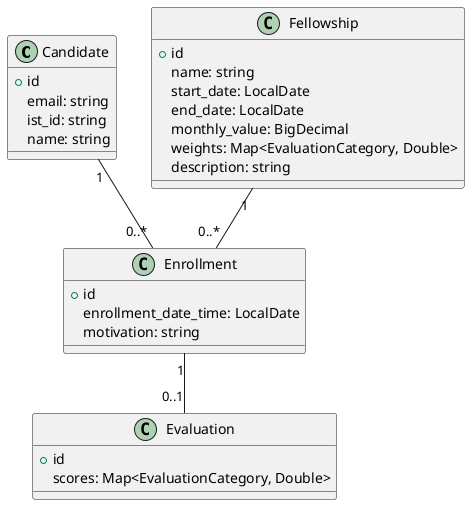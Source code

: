 @startuml

' Entities
class Candidate {
  +id
  email: string
  ist_id: string
  name: string
}

class Fellowship {
  +id
  name: string
  start_date: LocalDate
  end_date: LocalDate
  monthly_value: BigDecimal
  weights: Map<EvaluationCategory, Double>
  description: string
}

class Enrollment {
  +id
  enrollment_date_time: LocalDate
  motivation: string
}

class Evaluation {
  +id
  scores: Map<EvaluationCategory, Double>
}

' Relationships
Candidate "1" -- "0..*" Enrollment
Fellowship "1" -- "0..*" Enrollment
Enrollment "1" -- "0..1" Evaluation

@enduml